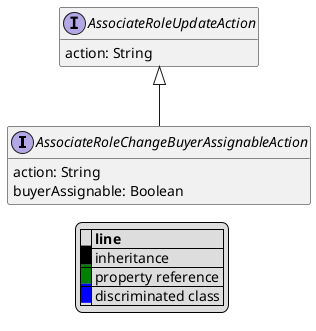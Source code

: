 @startuml

hide empty fields
hide empty methods
legend
|= |= line |
|<back:black>   </back>| inheritance |
|<back:green>   </back>| property reference |
|<back:blue>   </back>| discriminated class |
endlegend
interface AssociateRoleChangeBuyerAssignableAction [[AssociateRoleChangeBuyerAssignableAction.svg]] extends AssociateRoleUpdateAction {
    action: String
    buyerAssignable: Boolean
}
interface AssociateRoleUpdateAction [[AssociateRoleUpdateAction.svg]]  {
    action: String
}





@enduml
